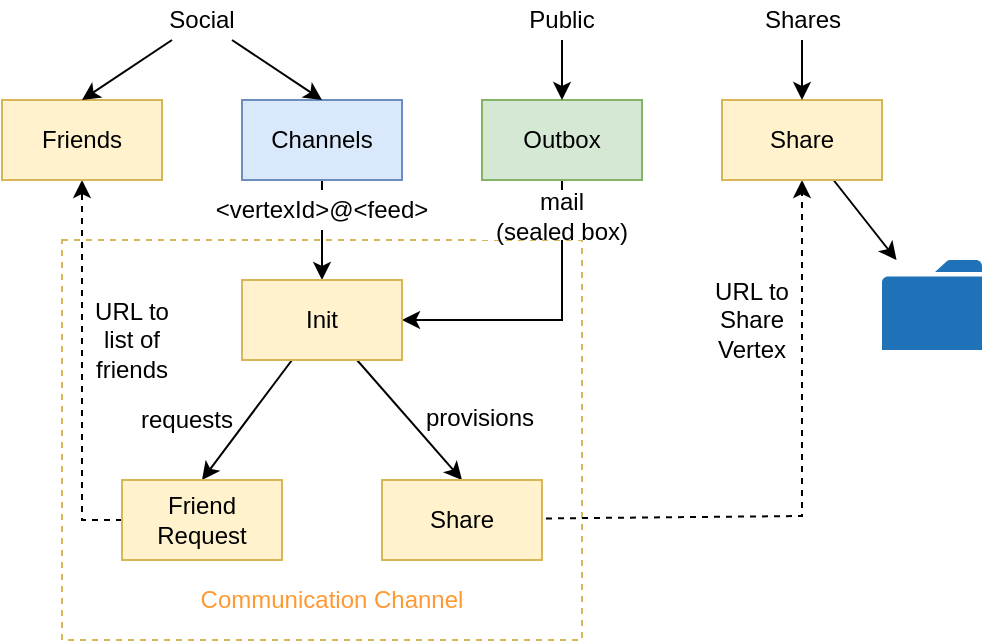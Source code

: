 <mxfile version="14.5.1" type="device"><diagram id="1kfgNvmWCAjnok7_ku2f" name="Seite-1"><mxGraphModel dx="622" dy="553" grid="1" gridSize="10" guides="1" tooltips="1" connect="1" arrows="1" fold="1" page="1" pageScale="1" pageWidth="827" pageHeight="1169" math="0" shadow="0"><root><mxCell id="0"/><mxCell id="1" parent="0"/><mxCell id="ogXjKzBHShPk9ZO7e3_H-33" value="" style="rounded=0;whiteSpace=wrap;html=1;dashed=1;strokeColor=#d6b656;fillColor=none;" vertex="1" parent="1"><mxGeometry x="150" y="270" width="260" height="200" as="geometry"/></mxCell><mxCell id="ogXjKzBHShPk9ZO7e3_H-16" style="edgeStyle=orthogonalEdgeStyle;rounded=0;orthogonalLoop=1;jettySize=auto;html=1;entryX=1;entryY=0.5;entryDx=0;entryDy=0;exitX=0.5;exitY=1;exitDx=0;exitDy=0;" edge="1" parent="1" source="ogXjKzBHShPk9ZO7e3_H-1" target="ogXjKzBHShPk9ZO7e3_H-4"><mxGeometry relative="1" as="geometry"/></mxCell><mxCell id="ogXjKzBHShPk9ZO7e3_H-1" value="Outbox" style="rounded=0;whiteSpace=wrap;html=1;fillColor=#d5e8d4;strokeColor=#82b366;" vertex="1" parent="1"><mxGeometry x="360" y="200" width="80" height="40" as="geometry"/></mxCell><mxCell id="ogXjKzBHShPk9ZO7e3_H-12" value="" style="edgeStyle=none;rounded=0;orthogonalLoop=1;jettySize=auto;html=1;" edge="1" parent="1" source="ogXjKzBHShPk9ZO7e3_H-3" target="ogXjKzBHShPk9ZO7e3_H-4"><mxGeometry relative="1" as="geometry"/></mxCell><mxCell id="ogXjKzBHShPk9ZO7e3_H-3" value="Channels" style="rounded=0;whiteSpace=wrap;html=1;fillColor=#dae8fc;strokeColor=#6c8ebf;" vertex="1" parent="1"><mxGeometry x="240" y="200" width="80" height="40" as="geometry"/></mxCell><mxCell id="ogXjKzBHShPk9ZO7e3_H-8" style="rounded=0;orthogonalLoop=1;jettySize=auto;html=1;entryX=0.5;entryY=0;entryDx=0;entryDy=0;" edge="1" parent="1" source="ogXjKzBHShPk9ZO7e3_H-4" target="ogXjKzBHShPk9ZO7e3_H-7"><mxGeometry relative="1" as="geometry"/></mxCell><mxCell id="ogXjKzBHShPk9ZO7e3_H-9" style="rounded=0;orthogonalLoop=1;jettySize=auto;html=1;entryX=0.5;entryY=0;entryDx=0;entryDy=0;" edge="1" parent="1" source="ogXjKzBHShPk9ZO7e3_H-4" target="ogXjKzBHShPk9ZO7e3_H-6"><mxGeometry relative="1" as="geometry"/></mxCell><mxCell id="ogXjKzBHShPk9ZO7e3_H-4" value="Init" style="rounded=0;whiteSpace=wrap;html=1;fillColor=#fff2cc;strokeColor=#d6b656;" vertex="1" parent="1"><mxGeometry x="240" y="290" width="80" height="40" as="geometry"/></mxCell><mxCell id="ogXjKzBHShPk9ZO7e3_H-28" style="edgeStyle=none;rounded=0;orthogonalLoop=1;jettySize=auto;html=1;entryX=0.5;entryY=1;entryDx=0;entryDy=0;dashed=1;" edge="1" parent="1" target="ogXjKzBHShPk9ZO7e3_H-27"><mxGeometry relative="1" as="geometry"><mxPoint x="350" y="409.619" as="sourcePoint"/><Array as="points"><mxPoint x="520" y="408"/></Array></mxGeometry></mxCell><mxCell id="ogXjKzBHShPk9ZO7e3_H-6" value="Share" style="rounded=0;whiteSpace=wrap;html=1;fillColor=#fff2cc;strokeColor=#d6b656;" vertex="1" parent="1"><mxGeometry x="310" y="390" width="80" height="40" as="geometry"/></mxCell><mxCell id="ogXjKzBHShPk9ZO7e3_H-19" style="edgeStyle=orthogonalEdgeStyle;rounded=0;orthogonalLoop=1;jettySize=auto;html=1;entryX=0.5;entryY=1;entryDx=0;entryDy=0;dashed=1;" edge="1" parent="1" source="ogXjKzBHShPk9ZO7e3_H-7" target="ogXjKzBHShPk9ZO7e3_H-18"><mxGeometry relative="1" as="geometry"><Array as="points"><mxPoint x="160" y="410"/></Array></mxGeometry></mxCell><mxCell id="ogXjKzBHShPk9ZO7e3_H-7" value="Friend Request" style="rounded=0;whiteSpace=wrap;html=1;fillColor=#fff2cc;strokeColor=#d6b656;" vertex="1" parent="1"><mxGeometry x="180" y="390" width="80" height="40" as="geometry"/></mxCell><mxCell id="ogXjKzBHShPk9ZO7e3_H-13" value="&lt;span style=&quot;color: rgb(0 , 0 , 0) ; font-family: &amp;#34;helvetica&amp;#34; ; font-size: 12px ; font-style: normal ; font-weight: 400 ; letter-spacing: normal ; text-align: center ; text-indent: 0px ; text-transform: none ; word-spacing: 0px ; display: inline ; float: none&quot;&gt;&amp;lt;vertexId&amp;gt;@&amp;lt;feed&amp;gt;&lt;/span&gt;" style="text;html=1;strokeColor=none;align=center;verticalAlign=middle;whiteSpace=wrap;rounded=0;fillColor=#FFFFFF;labelBackgroundColor=none;" vertex="1" parent="1"><mxGeometry x="230" y="245" width="100" height="20" as="geometry"/></mxCell><mxCell id="ogXjKzBHShPk9ZO7e3_H-14" value="requests" style="text;html=1;strokeColor=none;fillColor=none;align=center;verticalAlign=middle;whiteSpace=wrap;rounded=0;" vertex="1" parent="1"><mxGeometry x="185" y="350" width="55" height="20" as="geometry"/></mxCell><mxCell id="ogXjKzBHShPk9ZO7e3_H-15" value="&lt;span style=&quot;color: rgb(0, 0, 0); font-family: helvetica; font-size: 12px; font-style: normal; font-weight: 400; letter-spacing: normal; text-align: center; text-indent: 0px; text-transform: none; word-spacing: 0px; display: inline; float: none;&quot;&gt;provisions&lt;/span&gt;" style="text;whiteSpace=wrap;html=1;labelBackgroundColor=none;" vertex="1" parent="1"><mxGeometry x="330" y="345" width="70" height="30" as="geometry"/></mxCell><mxCell id="ogXjKzBHShPk9ZO7e3_H-18" value="Friends" style="rounded=0;whiteSpace=wrap;html=1;fillColor=#fff2cc;strokeColor=#d6b656;" vertex="1" parent="1"><mxGeometry x="120" y="200" width="80" height="40" as="geometry"/></mxCell><mxCell id="ogXjKzBHShPk9ZO7e3_H-20" value="URL to list of friends" style="text;html=1;strokeColor=none;fillColor=none;align=center;verticalAlign=middle;whiteSpace=wrap;rounded=0;" vertex="1" parent="1"><mxGeometry x="160" y="300" width="50" height="40" as="geometry"/></mxCell><mxCell id="ogXjKzBHShPk9ZO7e3_H-24" style="rounded=0;orthogonalLoop=1;jettySize=auto;html=1;entryX=0.5;entryY=0;entryDx=0;entryDy=0;" edge="1" parent="1" source="ogXjKzBHShPk9ZO7e3_H-21" target="ogXjKzBHShPk9ZO7e3_H-3"><mxGeometry relative="1" as="geometry"/></mxCell><mxCell id="ogXjKzBHShPk9ZO7e3_H-25" style="edgeStyle=none;rounded=0;orthogonalLoop=1;jettySize=auto;html=1;entryX=0.5;entryY=0;entryDx=0;entryDy=0;" edge="1" parent="1" source="ogXjKzBHShPk9ZO7e3_H-21" target="ogXjKzBHShPk9ZO7e3_H-18"><mxGeometry relative="1" as="geometry"/></mxCell><mxCell id="ogXjKzBHShPk9ZO7e3_H-21" value="Social" style="text;html=1;strokeColor=none;fillColor=none;align=center;verticalAlign=middle;whiteSpace=wrap;rounded=0;" vertex="1" parent="1"><mxGeometry x="200" y="150" width="40" height="20" as="geometry"/></mxCell><mxCell id="ogXjKzBHShPk9ZO7e3_H-23" style="edgeStyle=orthogonalEdgeStyle;rounded=0;orthogonalLoop=1;jettySize=auto;html=1;entryX=0.5;entryY=0;entryDx=0;entryDy=0;" edge="1" parent="1" source="ogXjKzBHShPk9ZO7e3_H-22" target="ogXjKzBHShPk9ZO7e3_H-1"><mxGeometry relative="1" as="geometry"/></mxCell><mxCell id="ogXjKzBHShPk9ZO7e3_H-22" value="Public" style="text;html=1;strokeColor=none;fillColor=none;align=center;verticalAlign=middle;whiteSpace=wrap;rounded=0;" vertex="1" parent="1"><mxGeometry x="380" y="150" width="40" height="20" as="geometry"/></mxCell><mxCell id="ogXjKzBHShPk9ZO7e3_H-38" style="edgeStyle=none;rounded=0;orthogonalLoop=1;jettySize=auto;html=1;" edge="1" parent="1" source="ogXjKzBHShPk9ZO7e3_H-27" target="ogXjKzBHShPk9ZO7e3_H-37"><mxGeometry relative="1" as="geometry"/></mxCell><mxCell id="ogXjKzBHShPk9ZO7e3_H-27" value="Share" style="rounded=0;whiteSpace=wrap;html=1;fillColor=#fff2cc;strokeColor=#d6b656;" vertex="1" parent="1"><mxGeometry x="480" y="200" width="80" height="40" as="geometry"/></mxCell><mxCell id="ogXjKzBHShPk9ZO7e3_H-29" value="URL to Share Vertex" style="text;html=1;strokeColor=none;fillColor=none;align=center;verticalAlign=middle;whiteSpace=wrap;rounded=0;" vertex="1" parent="1"><mxGeometry x="460" y="290" width="70" height="40" as="geometry"/></mxCell><mxCell id="ogXjKzBHShPk9ZO7e3_H-32" style="edgeStyle=none;rounded=0;orthogonalLoop=1;jettySize=auto;html=1;entryX=0.5;entryY=0;entryDx=0;entryDy=0;" edge="1" parent="1" source="ogXjKzBHShPk9ZO7e3_H-30" target="ogXjKzBHShPk9ZO7e3_H-27"><mxGeometry relative="1" as="geometry"/></mxCell><mxCell id="ogXjKzBHShPk9ZO7e3_H-30" value="Shares" style="text;html=1;align=center;verticalAlign=middle;resizable=0;points=[];autosize=1;" vertex="1" parent="1"><mxGeometry x="495" y="150" width="50" height="20" as="geometry"/></mxCell><mxCell id="ogXjKzBHShPk9ZO7e3_H-34" value="&lt;font color=&quot;#ff9933&quot;&gt;Communication Channel&lt;/font&gt;" style="text;html=1;strokeColor=none;fillColor=none;align=center;verticalAlign=middle;whiteSpace=wrap;rounded=0;dashed=1;" vertex="1" parent="1"><mxGeometry x="210" y="430" width="150" height="40" as="geometry"/></mxCell><mxCell id="ogXjKzBHShPk9ZO7e3_H-37" value="" style="pointerEvents=1;shadow=0;dashed=0;html=1;strokeColor=none;labelPosition=center;verticalLabelPosition=bottom;verticalAlign=top;outlineConnect=0;align=center;shape=mxgraph.office.concepts.folder;fillColor=#2072B8;" vertex="1" parent="1"><mxGeometry x="560" y="280" width="50" height="45" as="geometry"/></mxCell><mxCell id="ogXjKzBHShPk9ZO7e3_H-42" value="mail&lt;br&gt;(sealed box)" style="text;html=1;strokeColor=none;align=center;verticalAlign=middle;whiteSpace=wrap;rounded=0;dashed=1;fillColor=#ffffff;" vertex="1" parent="1"><mxGeometry x="360" y="245" width="80" height="25" as="geometry"/></mxCell></root></mxGraphModel></diagram></mxfile>
